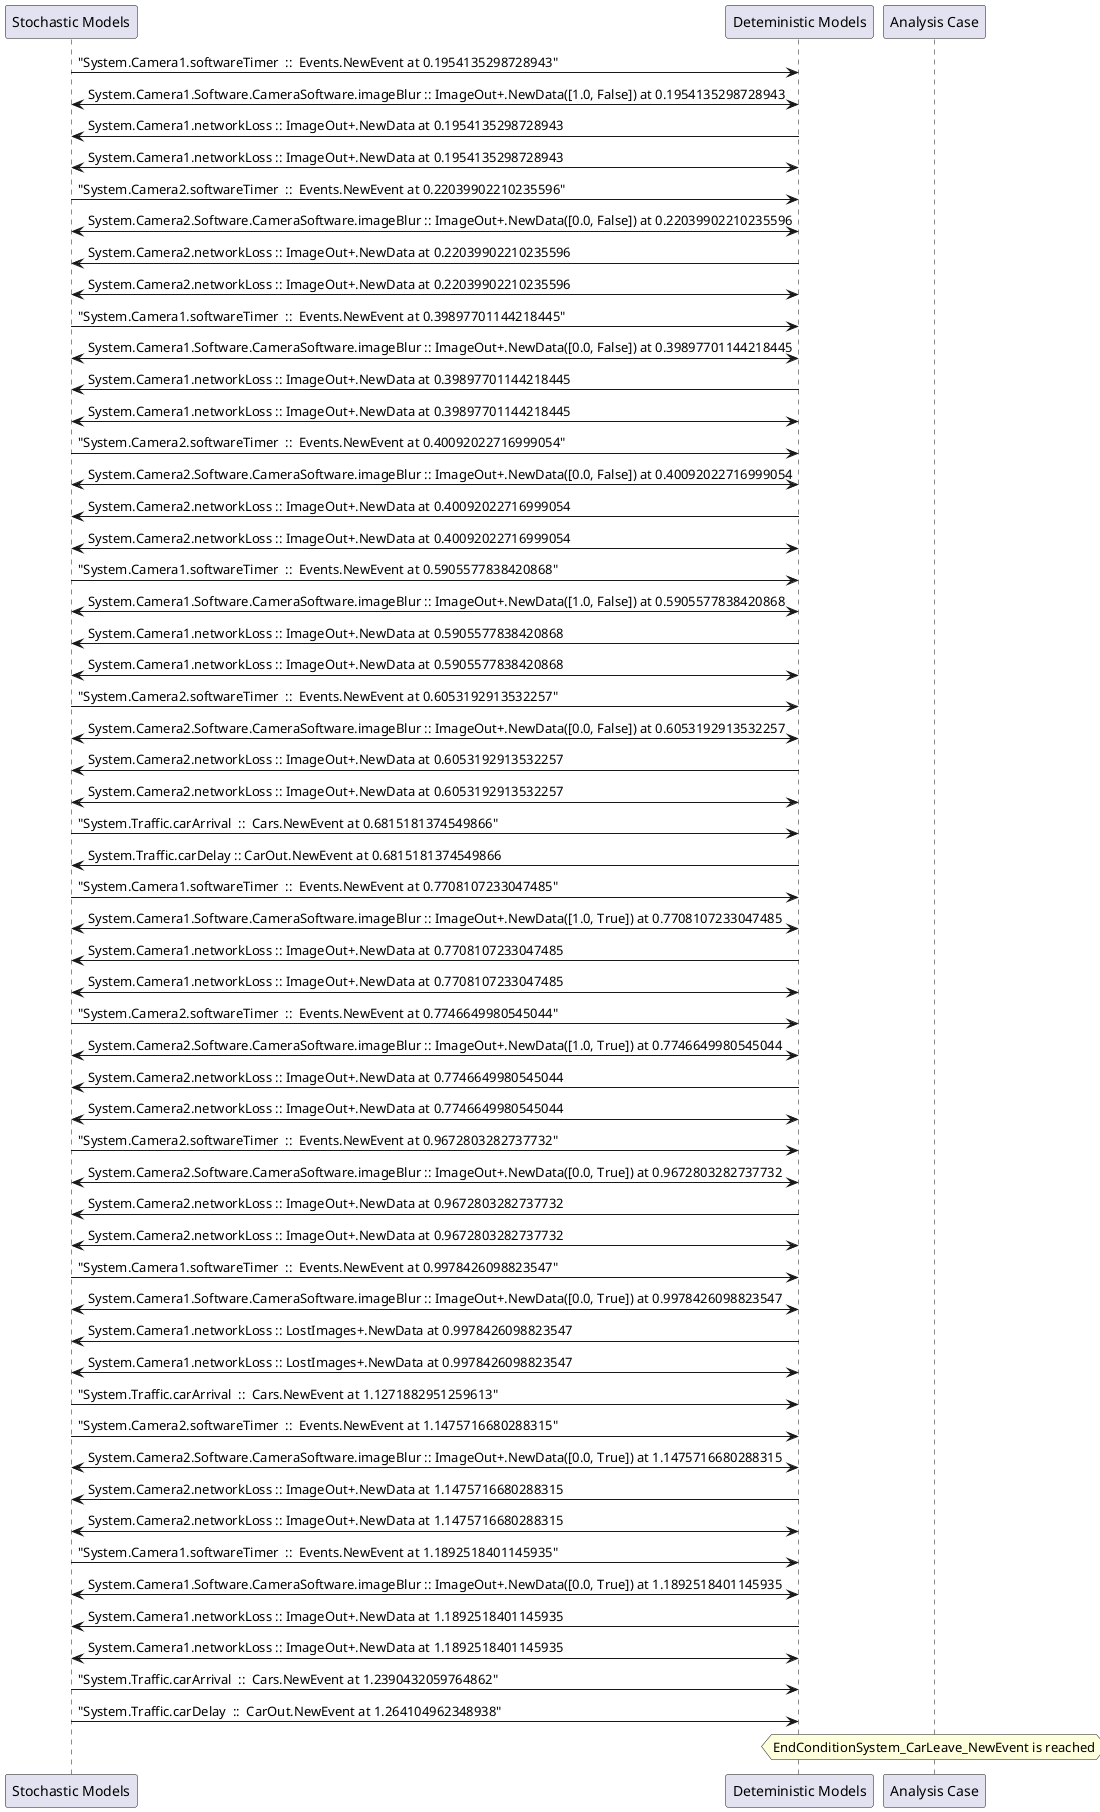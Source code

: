 
	@startuml
	participant "Stochastic Models" as stochmodel
	participant "Deteministic Models" as detmodel
	participant "Analysis Case" as analysis
	{37724_stop} stochmodel -> detmodel : "System.Camera1.softwareTimer  ::  Events.NewEvent at 0.1954135298728943"
detmodel <-> stochmodel : System.Camera1.Software.CameraSoftware.imageBlur :: ImageOut+.NewData([1.0, False]) at 0.1954135298728943
detmodel -> stochmodel : System.Camera1.networkLoss :: ImageOut+.NewData at 0.1954135298728943
detmodel <-> stochmodel : System.Camera1.networkLoss :: ImageOut+.NewData at 0.1954135298728943
{37740_stop} stochmodel -> detmodel : "System.Camera2.softwareTimer  ::  Events.NewEvent at 0.22039902210235596"
detmodel <-> stochmodel : System.Camera2.Software.CameraSoftware.imageBlur :: ImageOut+.NewData([0.0, False]) at 0.22039902210235596
detmodel -> stochmodel : System.Camera2.networkLoss :: ImageOut+.NewData at 0.22039902210235596
detmodel <-> stochmodel : System.Camera2.networkLoss :: ImageOut+.NewData at 0.22039902210235596
{37725_stop} stochmodel -> detmodel : "System.Camera1.softwareTimer  ::  Events.NewEvent at 0.39897701144218445"
detmodel <-> stochmodel : System.Camera1.Software.CameraSoftware.imageBlur :: ImageOut+.NewData([0.0, False]) at 0.39897701144218445
detmodel -> stochmodel : System.Camera1.networkLoss :: ImageOut+.NewData at 0.39897701144218445
detmodel <-> stochmodel : System.Camera1.networkLoss :: ImageOut+.NewData at 0.39897701144218445
{37741_stop} stochmodel -> detmodel : "System.Camera2.softwareTimer  ::  Events.NewEvent at 0.40092022716999054"
detmodel <-> stochmodel : System.Camera2.Software.CameraSoftware.imageBlur :: ImageOut+.NewData([0.0, False]) at 0.40092022716999054
detmodel -> stochmodel : System.Camera2.networkLoss :: ImageOut+.NewData at 0.40092022716999054
detmodel <-> stochmodel : System.Camera2.networkLoss :: ImageOut+.NewData at 0.40092022716999054
{37726_stop} stochmodel -> detmodel : "System.Camera1.softwareTimer  ::  Events.NewEvent at 0.5905577838420868"
detmodel <-> stochmodel : System.Camera1.Software.CameraSoftware.imageBlur :: ImageOut+.NewData([1.0, False]) at 0.5905577838420868
detmodel -> stochmodel : System.Camera1.networkLoss :: ImageOut+.NewData at 0.5905577838420868
detmodel <-> stochmodel : System.Camera1.networkLoss :: ImageOut+.NewData at 0.5905577838420868
{37742_stop} stochmodel -> detmodel : "System.Camera2.softwareTimer  ::  Events.NewEvent at 0.6053192913532257"
detmodel <-> stochmodel : System.Camera2.Software.CameraSoftware.imageBlur :: ImageOut+.NewData([0.0, False]) at 0.6053192913532257
detmodel -> stochmodel : System.Camera2.networkLoss :: ImageOut+.NewData at 0.6053192913532257
detmodel <-> stochmodel : System.Camera2.networkLoss :: ImageOut+.NewData at 0.6053192913532257
{37756_stop} stochmodel -> detmodel : "System.Traffic.carArrival  ::  Cars.NewEvent at 0.6815181374549866"
{37765_start} detmodel -> stochmodel : System.Traffic.carDelay :: CarOut.NewEvent at 0.6815181374549866
{37727_stop} stochmodel -> detmodel : "System.Camera1.softwareTimer  ::  Events.NewEvent at 0.7708107233047485"
detmodel <-> stochmodel : System.Camera1.Software.CameraSoftware.imageBlur :: ImageOut+.NewData([1.0, True]) at 0.7708107233047485
detmodel -> stochmodel : System.Camera1.networkLoss :: ImageOut+.NewData at 0.7708107233047485
detmodel <-> stochmodel : System.Camera1.networkLoss :: ImageOut+.NewData at 0.7708107233047485
{37743_stop} stochmodel -> detmodel : "System.Camera2.softwareTimer  ::  Events.NewEvent at 0.7746649980545044"
detmodel <-> stochmodel : System.Camera2.Software.CameraSoftware.imageBlur :: ImageOut+.NewData([1.0, True]) at 0.7746649980545044
detmodel -> stochmodel : System.Camera2.networkLoss :: ImageOut+.NewData at 0.7746649980545044
detmodel <-> stochmodel : System.Camera2.networkLoss :: ImageOut+.NewData at 0.7746649980545044
{37744_stop} stochmodel -> detmodel : "System.Camera2.softwareTimer  ::  Events.NewEvent at 0.9672803282737732"
detmodel <-> stochmodel : System.Camera2.Software.CameraSoftware.imageBlur :: ImageOut+.NewData([0.0, True]) at 0.9672803282737732
detmodel -> stochmodel : System.Camera2.networkLoss :: ImageOut+.NewData at 0.9672803282737732
detmodel <-> stochmodel : System.Camera2.networkLoss :: ImageOut+.NewData at 0.9672803282737732
{37728_stop} stochmodel -> detmodel : "System.Camera1.softwareTimer  ::  Events.NewEvent at 0.9978426098823547"
detmodel <-> stochmodel : System.Camera1.Software.CameraSoftware.imageBlur :: ImageOut+.NewData([0.0, True]) at 0.9978426098823547
detmodel -> stochmodel : System.Camera1.networkLoss :: LostImages+.NewData at 0.9978426098823547
detmodel <-> stochmodel : System.Camera1.networkLoss :: LostImages+.NewData at 0.9978426098823547
{37757_stop} stochmodel -> detmodel : "System.Traffic.carArrival  ::  Cars.NewEvent at 1.1271882951259613"
{37745_stop} stochmodel -> detmodel : "System.Camera2.softwareTimer  ::  Events.NewEvent at 1.1475716680288315"
detmodel <-> stochmodel : System.Camera2.Software.CameraSoftware.imageBlur :: ImageOut+.NewData([0.0, True]) at 1.1475716680288315
detmodel -> stochmodel : System.Camera2.networkLoss :: ImageOut+.NewData at 1.1475716680288315
detmodel <-> stochmodel : System.Camera2.networkLoss :: ImageOut+.NewData at 1.1475716680288315
{37729_stop} stochmodel -> detmodel : "System.Camera1.softwareTimer  ::  Events.NewEvent at 1.1892518401145935"
detmodel <-> stochmodel : System.Camera1.Software.CameraSoftware.imageBlur :: ImageOut+.NewData([0.0, True]) at 1.1892518401145935
detmodel -> stochmodel : System.Camera1.networkLoss :: ImageOut+.NewData at 1.1892518401145935
detmodel <-> stochmodel : System.Camera1.networkLoss :: ImageOut+.NewData at 1.1892518401145935
{37758_stop} stochmodel -> detmodel : "System.Traffic.carArrival  ::  Cars.NewEvent at 1.2390432059764862"
{37765_stop} stochmodel -> detmodel : "System.Traffic.carDelay  ::  CarOut.NewEvent at 1.264104962348938"
{37765_start} <-> {37765_stop} : delay
hnote over analysis 
EndConditionSystem_CarLeave_NewEvent is reached
endnote
@enduml